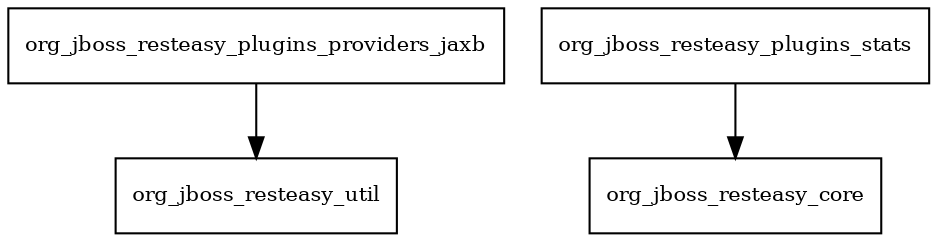 digraph resteasy_jaxb_provider_3_0_11_Final_package_dependencies {
  node [shape = box, fontsize=10.0];
  org_jboss_resteasy_plugins_providers_jaxb -> org_jboss_resteasy_util;
  org_jboss_resteasy_plugins_stats -> org_jboss_resteasy_core;
}
